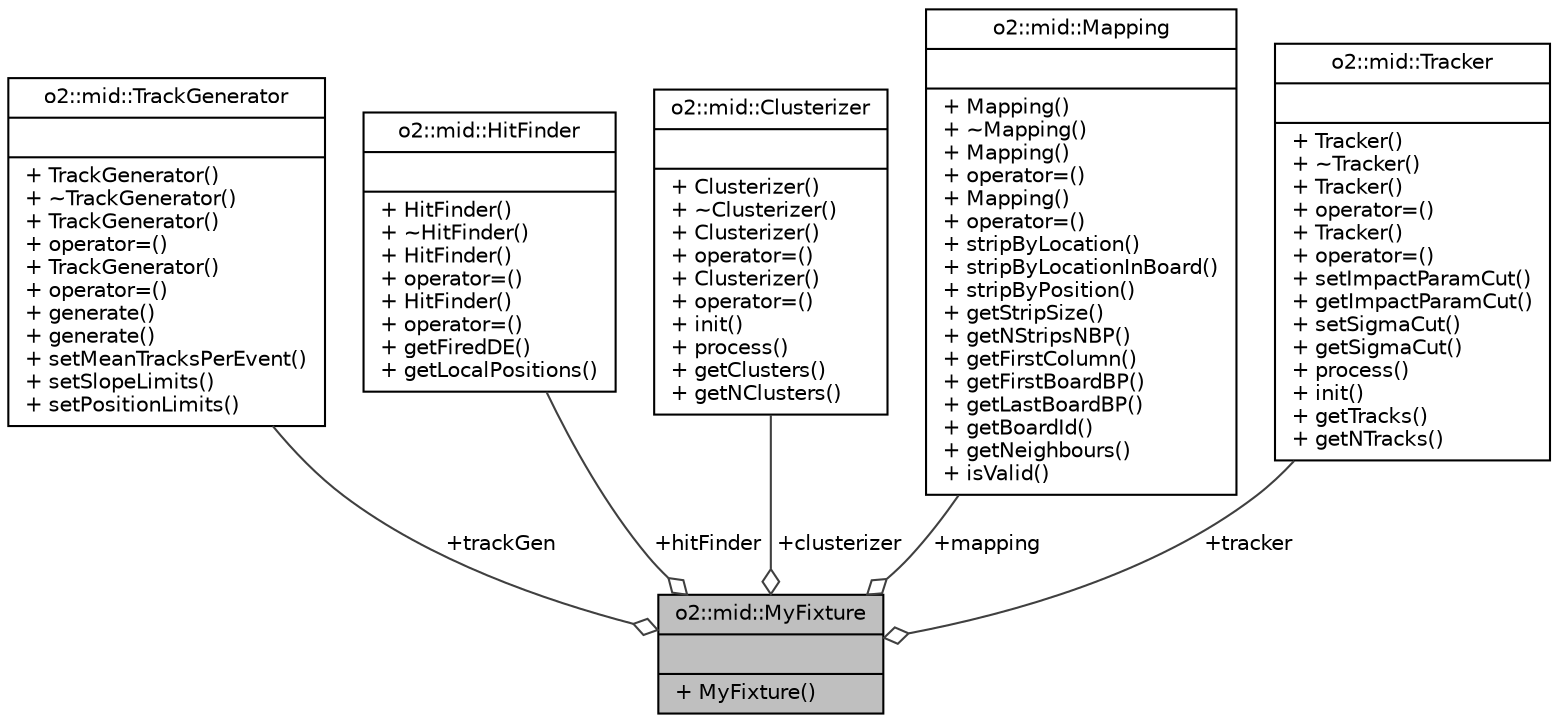 digraph "o2::mid::MyFixture"
{
 // INTERACTIVE_SVG=YES
  bgcolor="transparent";
  edge [fontname="Helvetica",fontsize="10",labelfontname="Helvetica",labelfontsize="10"];
  node [fontname="Helvetica",fontsize="10",shape=record];
  Node1 [label="{o2::mid::MyFixture\n||+ MyFixture()\l}",height=0.2,width=0.4,color="black", fillcolor="grey75", style="filled" fontcolor="black"];
  Node2 -> Node1 [color="grey25",fontsize="10",style="solid",label=" +trackGen" ,arrowhead="odiamond",fontname="Helvetica"];
  Node2 [label="{o2::mid::TrackGenerator\n||+ TrackGenerator()\l+ ~TrackGenerator()\l+ TrackGenerator()\l+ operator=()\l+ TrackGenerator()\l+ operator=()\l+ generate()\l+ generate()\l+ setMeanTracksPerEvent()\l+ setSlopeLimits()\l+ setPositionLimits()\l}",height=0.2,width=0.4,color="black",URL="$d6/d48/classo2_1_1mid_1_1TrackGenerator.html",tooltip="Class to generate tracks for MID. "];
  Node3 -> Node1 [color="grey25",fontsize="10",style="solid",label=" +hitFinder" ,arrowhead="odiamond",fontname="Helvetica"];
  Node3 [label="{o2::mid::HitFinder\n||+ HitFinder()\l+ ~HitFinder()\l+ HitFinder()\l+ operator=()\l+ HitFinder()\l+ operator=()\l+ getFiredDE()\l+ getLocalPositions()\l}",height=0.2,width=0.4,color="black",URL="$db/d25/classo2_1_1mid_1_1HitFinder.html",tooltip="Class to find the impact point of a track on the chamber. "];
  Node4 -> Node1 [color="grey25",fontsize="10",style="solid",label=" +clusterizer" ,arrowhead="odiamond",fontname="Helvetica"];
  Node4 [label="{o2::mid::Clusterizer\n||+ Clusterizer()\l+ ~Clusterizer()\l+ Clusterizer()\l+ operator=()\l+ Clusterizer()\l+ operator=()\l+ init()\l+ process()\l+ getClusters()\l+ getNClusters()\l}",height=0.2,width=0.4,color="black",URL="$d5/dae/classo2_1_1mid_1_1Clusterizer.html",tooltip="Clusterizing algorithm for MID. "];
  Node5 -> Node1 [color="grey25",fontsize="10",style="solid",label=" +mapping" ,arrowhead="odiamond",fontname="Helvetica"];
  Node5 [label="{o2::mid::Mapping\n||+ Mapping()\l+ ~Mapping()\l+ Mapping()\l+ operator=()\l+ Mapping()\l+ operator=()\l+ stripByLocation()\l+ stripByLocationInBoard()\l+ stripByPosition()\l+ getStripSize()\l+ getNStripsNBP()\l+ getFirstColumn()\l+ getFirstBoardBP()\l+ getLastBoardBP()\l+ getBoardId()\l+ getNeighbours()\l+ isValid()\l}",height=0.2,width=0.4,color="black",URL="$d1/d66/classo2_1_1mid_1_1Mapping.html"];
  Node6 -> Node1 [color="grey25",fontsize="10",style="solid",label=" +tracker" ,arrowhead="odiamond",fontname="Helvetica"];
  Node6 [label="{o2::mid::Tracker\n||+ Tracker()\l+ ~Tracker()\l+ Tracker()\l+ operator=()\l+ Tracker()\l+ operator=()\l+ setImpactParamCut()\l+ getImpactParamCut()\l+ setSigmaCut()\l+ getSigmaCut()\l+ process()\l+ init()\l+ getTracks()\l+ getNTracks()\l}",height=0.2,width=0.4,color="black",URL="$da/d04/classo2_1_1mid_1_1Tracker.html",tooltip="Tracking algorithm for MID. "];
}
